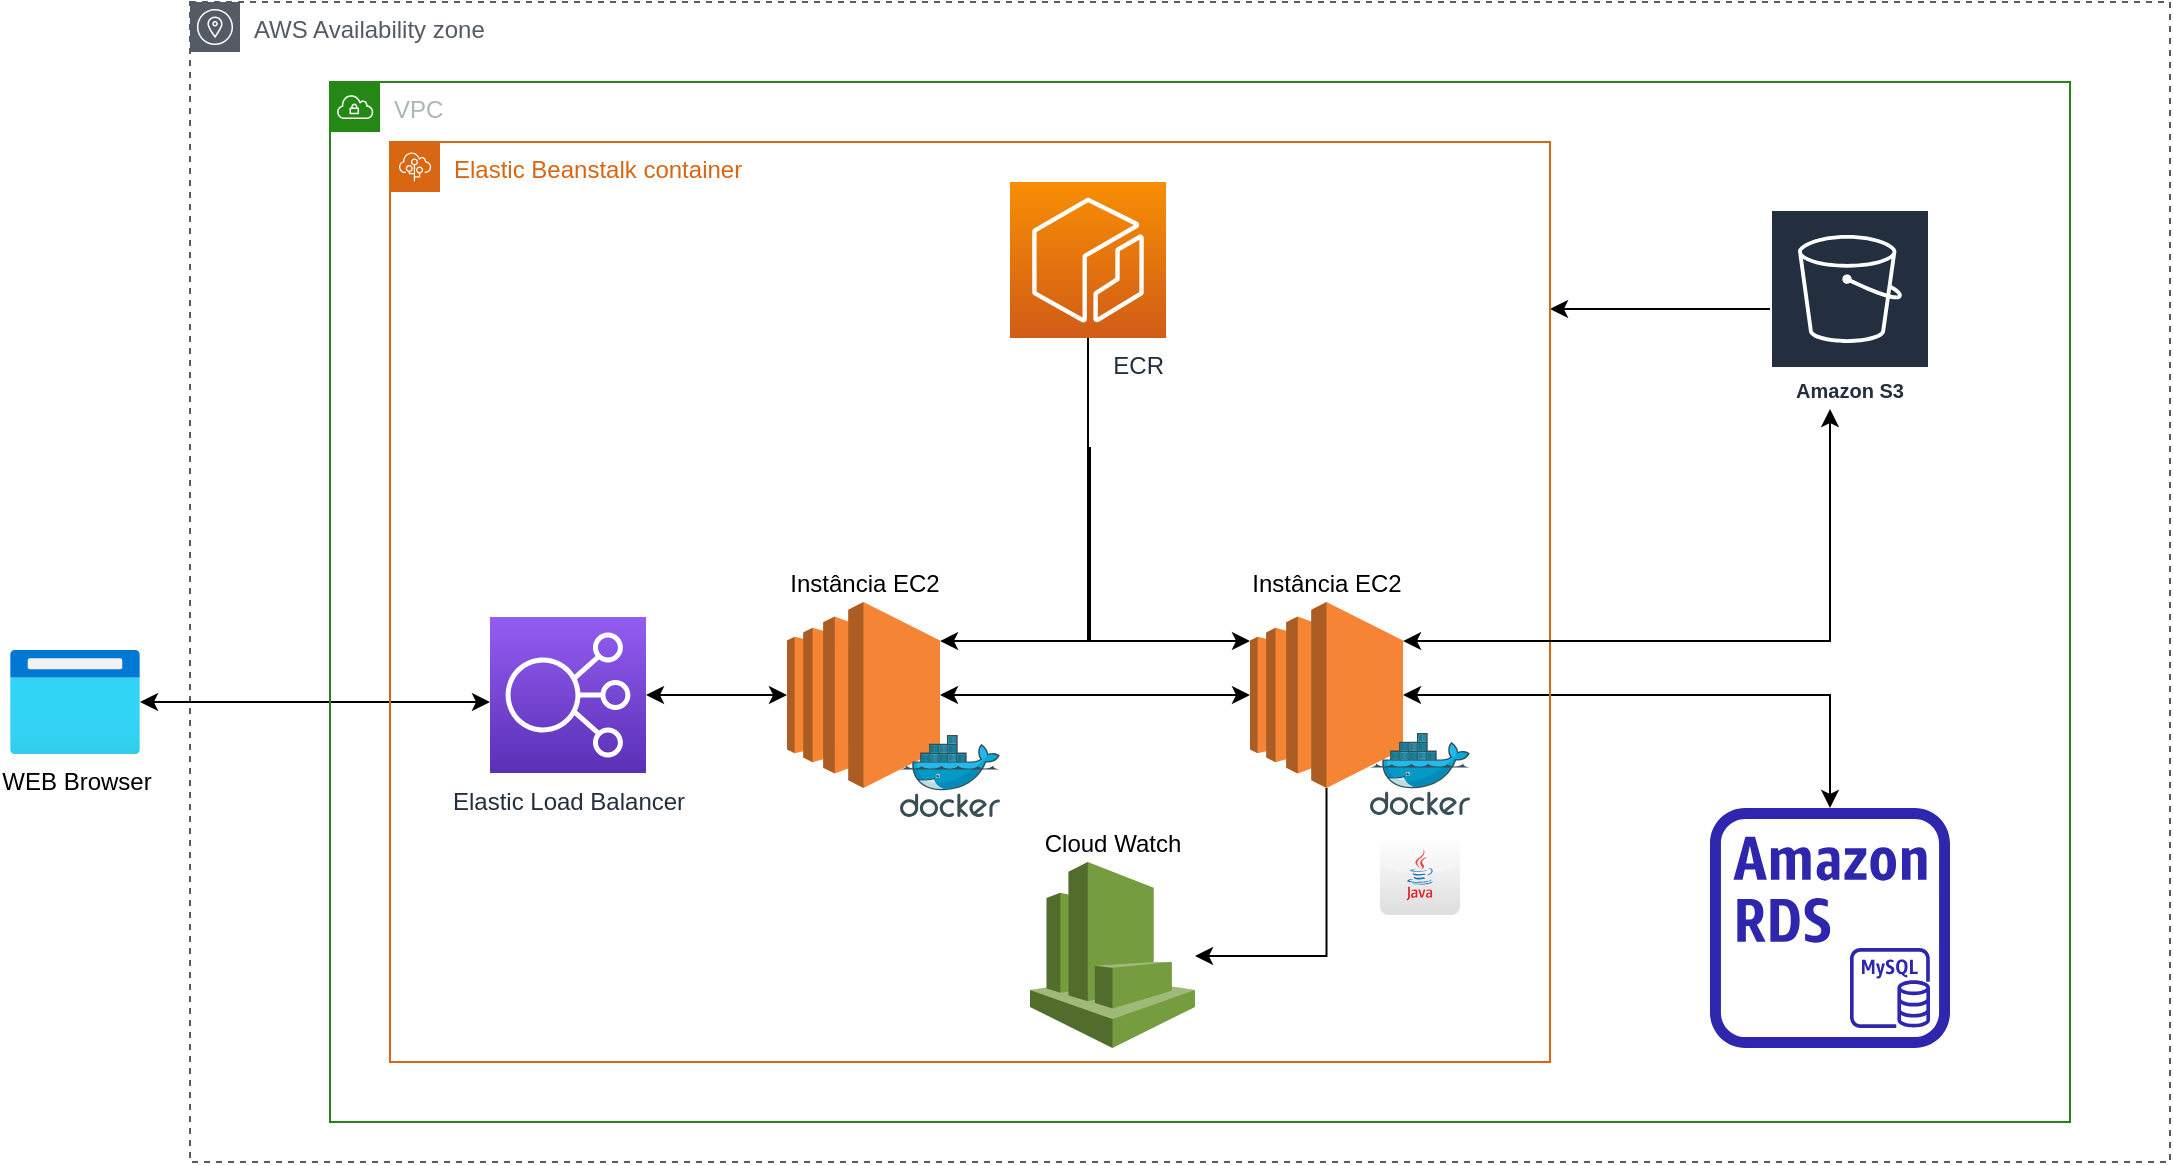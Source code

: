 <mxfile version="20.3.6" type="device"><diagram id="qRKIa23p0turEVI_uHOZ" name="Page-1"><mxGraphModel dx="1422" dy="697" grid="1" gridSize="10" guides="1" tooltips="1" connect="1" arrows="1" fold="1" page="1" pageScale="1" pageWidth="850" pageHeight="1100" math="0" shadow="0"><root><mxCell id="0"/><mxCell id="1" parent="0"/><mxCell id="7_5hubHXkYifH4TkM-rc-16" value="AWS Availability zone" style="sketch=0;outlineConnect=0;gradientColor=none;html=1;whiteSpace=wrap;fontSize=12;fontStyle=0;shape=mxgraph.aws4.group;grIcon=mxgraph.aws4.group_availability_zone;strokeColor=#545B64;fillColor=none;verticalAlign=top;align=left;spacingLeft=30;fontColor=#545B64;dashed=1;labelBorderColor=none;" vertex="1" parent="1"><mxGeometry x="160" y="10" width="990" height="580" as="geometry"/></mxCell><mxCell id="RIc0_Iw7flq7NsRbb54p-15" value="Cloud Watch" style="outlineConnect=0;dashed=0;verticalLabelPosition=top;verticalAlign=bottom;align=center;html=1;shape=mxgraph.aws3.cloudwatch;fillColor=#759C3E;gradientColor=none;labelPosition=center;" parent="1" vertex="1"><mxGeometry x="580" y="440" width="82.5" height="93" as="geometry"/></mxCell><mxCell id="RIc0_Iw7flq7NsRbb54p-17" style="edgeStyle=orthogonalEdgeStyle;rounded=0;orthogonalLoop=1;jettySize=auto;html=1;startArrow=classic;startFill=1;exitX=1;exitY=0.5;exitDx=0;exitDy=0;exitPerimeter=0;" parent="1" source="RIc0_Iw7flq7NsRbb54p-14" target="RIc0_Iw7flq7NsRbb54p-8" edge="1"><mxGeometry relative="1" as="geometry"><mxPoint x="770" y="360" as="sourcePoint"/></mxGeometry></mxCell><mxCell id="RIc0_Iw7flq7NsRbb54p-18" style="edgeStyle=orthogonalEdgeStyle;rounded=0;orthogonalLoop=1;jettySize=auto;html=1;" parent="1" source="RIc0_Iw7flq7NsRbb54p-14" target="RIc0_Iw7flq7NsRbb54p-15" edge="1"><mxGeometry relative="1" as="geometry"><Array as="points"><mxPoint x="728" y="487"/></Array></mxGeometry></mxCell><mxCell id="7_5hubHXkYifH4TkM-rc-7" style="edgeStyle=orthogonalEdgeStyle;rounded=0;orthogonalLoop=1;jettySize=auto;html=1;" edge="1" parent="1" source="RIc0_Iw7flq7NsRbb54p-29" target="RIc0_Iw7flq7NsRbb54p-4"><mxGeometry relative="1" as="geometry"><Array as="points"><mxPoint x="680" y="118"/></Array></mxGeometry></mxCell><mxCell id="7_5hubHXkYifH4TkM-rc-1" value="WEB Browser" style="aspect=fixed;html=1;points=[];align=center;image;fontSize=12;image=img/lib/azure2/general/Browser.svg;labelBorderColor=none;" vertex="1" parent="1"><mxGeometry x="70" y="334" width="65" height="52" as="geometry"/></mxCell><mxCell id="7_5hubHXkYifH4TkM-rc-10" value="" style="edgeStyle=orthogonalEdgeStyle;rounded=0;orthogonalLoop=1;jettySize=auto;html=1;startArrow=classic;startFill=1;endArrow=classic;endFill=1;" edge="1" parent="1" source="7_5hubHXkYifH4TkM-rc-1"><mxGeometry relative="1" as="geometry"><mxPoint x="130" y="360" as="sourcePoint"/><mxPoint x="310" y="360" as="targetPoint"/></mxGeometry></mxCell><mxCell id="RIc0_Iw7flq7NsRbb54p-4" value="Elastic Beanstalk container" style="points=[[0,0],[0.25,0],[0.5,0],[0.75,0],[1,0],[1,0.25],[1,0.5],[1,0.75],[1,1],[0.75,1],[0.5,1],[0.25,1],[0,1],[0,0.75],[0,0.5],[0,0.25]];outlineConnect=0;gradientColor=none;html=1;whiteSpace=wrap;fontSize=12;fontStyle=0;container=1;pointerEvents=0;collapsible=0;recursiveResize=0;shape=mxgraph.aws4.group;grIcon=mxgraph.aws4.group_elastic_beanstalk;strokeColor=#D86613;fillColor=none;verticalAlign=top;align=left;spacingLeft=30;fontColor=#D86613;dashed=0;" parent="1" vertex="1"><mxGeometry x="260" y="80" width="580" height="460" as="geometry"/></mxCell><mxCell id="RIc0_Iw7flq7NsRbb54p-21" value="" style="group;align=center;labelPosition=center;verticalLabelPosition=top;verticalAlign=bottom;" parent="RIc0_Iw7flq7NsRbb54p-4" vertex="1" connectable="0"><mxGeometry x="430" y="230" width="120" height="156.5" as="geometry"/></mxCell><mxCell id="RIc0_Iw7flq7NsRbb54p-14" value="Instância EC2" style="outlineConnect=0;dashed=0;verticalLabelPosition=top;verticalAlign=bottom;align=center;html=1;shape=mxgraph.aws3.ec2;fillColor=#F58534;gradientColor=none;horizontal=1;whiteSpace=wrap;labelBorderColor=none;labelPosition=center;" parent="RIc0_Iw7flq7NsRbb54p-21" vertex="1"><mxGeometry width="76.5" height="93" as="geometry"/></mxCell><mxCell id="RIc0_Iw7flq7NsRbb54p-13" value="" style="sketch=0;aspect=fixed;html=1;points=[];align=center;image;fontSize=12;image=img/lib/mscae/Docker.svg;" parent="RIc0_Iw7flq7NsRbb54p-21" vertex="1"><mxGeometry x="60" y="65.5" width="50" height="41" as="geometry"/></mxCell><mxCell id="RIc0_Iw7flq7NsRbb54p-11" value="" style="dashed=0;outlineConnect=0;html=1;align=center;labelPosition=center;verticalLabelPosition=bottom;verticalAlign=top;shape=mxgraph.webicons.java;gradientColor=#DFDEDE" parent="RIc0_Iw7flq7NsRbb54p-21" vertex="1"><mxGeometry x="65" y="116.5" width="40" height="40" as="geometry"/></mxCell><mxCell id="RIc0_Iw7flq7NsRbb54p-24" value="" style="group;labelPosition=center;verticalLabelPosition=top;align=left;verticalAlign=top;" parent="RIc0_Iw7flq7NsRbb54p-4" vertex="1" connectable="0"><mxGeometry x="165" y="230" width="110" height="156.5" as="geometry"/></mxCell><mxCell id="RIc0_Iw7flq7NsRbb54p-22" value="Instância EC2" style="outlineConnect=0;dashed=0;verticalLabelPosition=top;verticalAlign=bottom;align=center;html=1;shape=mxgraph.aws3.ec2;fillColor=#F58534;gradientColor=none;labelPosition=center;" parent="RIc0_Iw7flq7NsRbb54p-24" vertex="1"><mxGeometry x="33.5" width="76.5" height="93" as="geometry"/></mxCell><mxCell id="RIc0_Iw7flq7NsRbb54p-10" value="" style="sketch=0;aspect=fixed;html=1;points=[];align=center;image;fontSize=12;image=img/lib/mscae/Docker.svg;" parent="RIc0_Iw7flq7NsRbb54p-24" vertex="1"><mxGeometry x="90" y="66.5" width="50" height="41" as="geometry"/></mxCell><mxCell id="RIc0_Iw7flq7NsRbb54p-23" value="" style="shape=image;html=1;verticalAlign=top;verticalLabelPosition=bottom;labelBackgroundColor=#ffffff;imageAspect=0;aspect=fixed;image=https://cdn1.iconfinder.com/data/icons/ionicons-fill-vol-2/512/logo-react-128.png" parent="RIc0_Iw7flq7NsRbb54p-24" vertex="1"><mxGeometry x="90" y="107.5" width="40" height="40" as="geometry"/></mxCell><mxCell id="RIc0_Iw7flq7NsRbb54p-25" style="edgeStyle=orthogonalEdgeStyle;rounded=0;orthogonalLoop=1;jettySize=auto;html=1;startArrow=classic;startFill=1;" parent="RIc0_Iw7flq7NsRbb54p-4" source="RIc0_Iw7flq7NsRbb54p-22" target="RIc0_Iw7flq7NsRbb54p-14" edge="1"><mxGeometry relative="1" as="geometry"/></mxCell><mxCell id="7_5hubHXkYifH4TkM-rc-14" style="edgeStyle=orthogonalEdgeStyle;rounded=0;orthogonalLoop=1;jettySize=auto;html=1;entryX=1;entryY=0.21;entryDx=0;entryDy=0;entryPerimeter=0;startArrow=none;startFill=0;endArrow=classic;endFill=1;" edge="1" parent="RIc0_Iw7flq7NsRbb54p-4" target="RIc0_Iw7flq7NsRbb54p-22"><mxGeometry relative="1" as="geometry"><mxPoint x="349" y="100" as="sourcePoint"/><Array as="points"><mxPoint x="349" y="153"/><mxPoint x="350" y="153"/><mxPoint x="350" y="250"/></Array></mxGeometry></mxCell><mxCell id="RIc0_Iw7flq7NsRbb54p-1" value="ECR&lt;br&gt;" style="sketch=0;points=[[0,0,0],[0.25,0,0],[0.5,0,0],[0.75,0,0],[1,0,0],[0,1,0],[0.25,1,0],[0.5,1,0],[0.75,1,0],[1,1,0],[0,0.25,0],[0,0.5,0],[0,0.75,0],[1,0.25,0],[1,0.5,0],[1,0.75,0]];outlineConnect=0;fontColor=#232F3E;gradientColor=#F78E04;gradientDirection=north;fillColor=#D05C17;strokeColor=#ffffff;dashed=0;verticalLabelPosition=bottom;verticalAlign=top;align=right;html=1;fontSize=12;fontStyle=0;aspect=fixed;shape=mxgraph.aws4.resourceIcon;resIcon=mxgraph.aws4.ecr;horizontal=1;" parent="RIc0_Iw7flq7NsRbb54p-4" vertex="1"><mxGeometry x="310" y="20" width="78" height="78" as="geometry"/></mxCell><mxCell id="RIc0_Iw7flq7NsRbb54p-5" style="edgeStyle=orthogonalEdgeStyle;rounded=0;orthogonalLoop=1;jettySize=auto;html=1;entryX=0;entryY=0.21;entryDx=0;entryDy=0;entryPerimeter=0;exitX=0.5;exitY=1;exitDx=0;exitDy=0;exitPerimeter=0;" parent="RIc0_Iw7flq7NsRbb54p-4" source="RIc0_Iw7flq7NsRbb54p-1" target="RIc0_Iw7flq7NsRbb54p-14" edge="1"><mxGeometry relative="1" as="geometry"/></mxCell><mxCell id="7_5hubHXkYifH4TkM-rc-9" value="Elastic Load Balancer" style="sketch=0;points=[[0,0,0],[0.25,0,0],[0.5,0,0],[0.75,0,0],[1,0,0],[0,1,0],[0.25,1,0],[0.5,1,0],[0.75,1,0],[1,1,0],[0,0.25,0],[0,0.5,0],[0,0.75,0],[1,0.25,0],[1,0.5,0],[1,0.75,0]];outlineConnect=0;fontColor=#232F3E;gradientColor=#945DF2;gradientDirection=north;fillColor=#5A30B5;strokeColor=#ffffff;dashed=0;verticalLabelPosition=bottom;verticalAlign=top;align=center;html=1;fontSize=12;fontStyle=0;aspect=fixed;shape=mxgraph.aws4.resourceIcon;resIcon=mxgraph.aws4.elastic_load_balancing;labelBorderColor=none;" vertex="1" parent="RIc0_Iw7flq7NsRbb54p-4"><mxGeometry x="50" y="237.5" width="78" height="78" as="geometry"/></mxCell><mxCell id="RIc0_Iw7flq7NsRbb54p-20" style="edgeStyle=orthogonalEdgeStyle;rounded=0;orthogonalLoop=1;jettySize=auto;html=1;startArrow=classic;startFill=1;endArrow=classic;endFill=1;" parent="RIc0_Iw7flq7NsRbb54p-4" source="7_5hubHXkYifH4TkM-rc-9" target="RIc0_Iw7flq7NsRbb54p-22" edge="1"><mxGeometry relative="1" as="geometry"><mxPoint x="-130" y="280" as="sourcePoint"/><mxPoint x="200" y="280" as="targetPoint"/></mxGeometry></mxCell><mxCell id="7_5hubHXkYifH4TkM-rc-15" style="edgeStyle=orthogonalEdgeStyle;rounded=0;orthogonalLoop=1;jettySize=auto;html=1;entryX=1;entryY=0.21;entryDx=0;entryDy=0;entryPerimeter=0;startArrow=classic;startFill=1;endArrow=classic;endFill=1;" edge="1" parent="1" source="RIc0_Iw7flq7NsRbb54p-29" target="RIc0_Iw7flq7NsRbb54p-14"><mxGeometry relative="1" as="geometry"><Array as="points"><mxPoint x="980" y="330"/></Array></mxGeometry></mxCell><mxCell id="RIc0_Iw7flq7NsRbb54p-29" value="Amazon S3" style="sketch=0;outlineConnect=0;fontColor=#232F3E;gradientColor=none;strokeColor=#ffffff;fillColor=#232F3E;dashed=0;verticalLabelPosition=middle;verticalAlign=bottom;align=center;html=1;whiteSpace=wrap;fontSize=10;fontStyle=1;spacing=3;shape=mxgraph.aws4.productIcon;prIcon=mxgraph.aws4.s3;" parent="1" vertex="1"><mxGeometry x="950" y="113.5" width="80" height="100" as="geometry"/></mxCell><mxCell id="7_5hubHXkYifH4TkM-rc-17" value="VPC" style="points=[[0,0],[0.25,0],[0.5,0],[0.75,0],[1,0],[1,0.25],[1,0.5],[1,0.75],[1,1],[0.75,1],[0.5,1],[0.25,1],[0,1],[0,0.75],[0,0.5],[0,0.25]];outlineConnect=0;gradientColor=none;html=1;whiteSpace=wrap;fontSize=12;fontStyle=0;container=1;pointerEvents=0;collapsible=0;recursiveResize=0;shape=mxgraph.aws4.group;grIcon=mxgraph.aws4.group_vpc;strokeColor=#248814;fillColor=none;verticalAlign=top;align=left;spacingLeft=30;fontColor=#AAB7B8;dashed=0;labelBorderColor=none;" vertex="1" parent="1"><mxGeometry x="230" y="50" width="870" height="520" as="geometry"/></mxCell><mxCell id="RIc0_Iw7flq7NsRbb54p-9" value="" style="group" parent="7_5hubHXkYifH4TkM-rc-17" vertex="1" connectable="0"><mxGeometry x="690" y="363" width="120" height="120" as="geometry"/></mxCell><mxCell id="RIc0_Iw7flq7NsRbb54p-7" value="" style="sketch=0;outlineConnect=0;fontColor=#232F3E;gradientColor=none;fillColor=#2E27AD;strokeColor=none;dashed=0;verticalLabelPosition=bottom;verticalAlign=top;align=center;html=1;fontSize=12;fontStyle=0;aspect=fixed;pointerEvents=1;shape=mxgraph.aws4.rds_mysql_instance;" parent="RIc0_Iw7flq7NsRbb54p-9" vertex="1"><mxGeometry x="70" y="70" width="40" height="40" as="geometry"/></mxCell><mxCell id="RIc0_Iw7flq7NsRbb54p-8" value="" style="sketch=0;outlineConnect=0;fontColor=#232F3E;gradientColor=none;fillColor=#2E27AD;strokeColor=none;dashed=0;verticalLabelPosition=bottom;verticalAlign=top;align=center;html=1;fontSize=12;fontStyle=0;aspect=fixed;pointerEvents=1;shape=mxgraph.aws4.rds_instance_alt;" parent="RIc0_Iw7flq7NsRbb54p-9" vertex="1"><mxGeometry width="120" height="120" as="geometry"/></mxCell></root></mxGraphModel></diagram></mxfile>